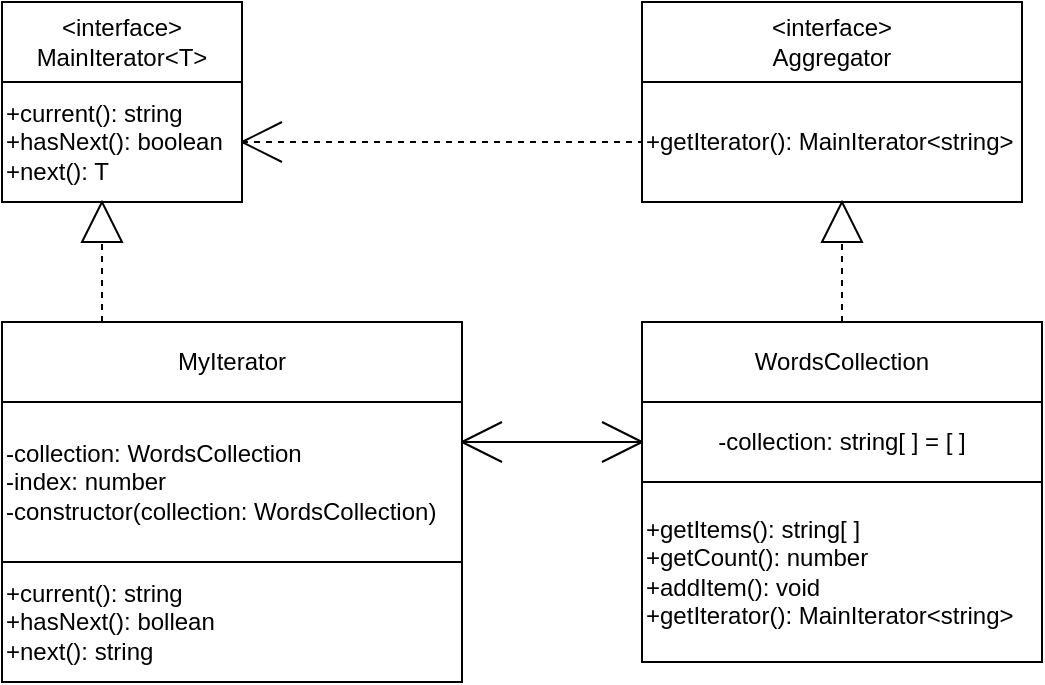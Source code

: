<mxfile>
    <diagram id="NMh-mGcWDO-Jr0XoFhyD" name="Page-1">
        <mxGraphModel dx="457" dy="336" grid="1" gridSize="10" guides="1" tooltips="1" connect="1" arrows="1" fold="1" page="1" pageScale="1" pageWidth="827" pageHeight="1169" math="0" shadow="0">
            <root>
                <mxCell id="0"/>
                <mxCell id="1" parent="0"/>
                <mxCell id="2" value="MyIterator" style="rounded=0;whiteSpace=wrap;html=1;" parent="1" vertex="1">
                    <mxGeometry x="80" y="400" width="230" height="40" as="geometry"/>
                </mxCell>
                <mxCell id="3" value="-collection: WordsCollection&lt;br&gt;-index: number&lt;br&gt;-constructor(collection: WordsCollection)" style="rounded=0;whiteSpace=wrap;html=1;align=left;" parent="1" vertex="1">
                    <mxGeometry x="80" y="440" width="230" height="80" as="geometry"/>
                </mxCell>
                <mxCell id="4" value="+current(): string&lt;br&gt;+hasNext(): bollean&lt;br&gt;+next(): string" style="rounded=0;whiteSpace=wrap;html=1;align=left;" parent="1" vertex="1">
                    <mxGeometry x="80" y="520" width="230" height="60" as="geometry"/>
                </mxCell>
                <mxCell id="5" value="&amp;lt;interface&amp;gt;&lt;br&gt;MainIterator&amp;lt;T&amp;gt;" style="rounded=0;whiteSpace=wrap;html=1;" vertex="1" parent="1">
                    <mxGeometry x="80" y="240" width="120" height="40" as="geometry"/>
                </mxCell>
                <mxCell id="6" value="+current(): string&lt;br&gt;+hasNext(): boolean&lt;br&gt;+next(): T" style="rounded=0;whiteSpace=wrap;html=1;align=left;" vertex="1" parent="1">
                    <mxGeometry x="80" y="280" width="120" height="60" as="geometry"/>
                </mxCell>
                <mxCell id="8" value="&amp;lt;interface&amp;gt;&lt;br&gt;Aggregator" style="rounded=0;whiteSpace=wrap;html=1;" vertex="1" parent="1">
                    <mxGeometry x="400" y="240" width="190" height="40" as="geometry"/>
                </mxCell>
                <mxCell id="9" value="+getIterator(): MainIterator&amp;lt;string&amp;gt;" style="rounded=0;whiteSpace=wrap;html=1;align=left;" vertex="1" parent="1">
                    <mxGeometry x="400" y="280" width="190" height="60" as="geometry"/>
                </mxCell>
                <mxCell id="10" value="WordsCollection" style="rounded=0;whiteSpace=wrap;html=1;" vertex="1" parent="1">
                    <mxGeometry x="400" y="400" width="200" height="40" as="geometry"/>
                </mxCell>
                <mxCell id="11" value="-collection: string[ ] = [ ]" style="rounded=0;whiteSpace=wrap;html=1;" vertex="1" parent="1">
                    <mxGeometry x="400" y="440" width="200" height="40" as="geometry"/>
                </mxCell>
                <mxCell id="12" value="+getItems(): string[ ]&lt;br&gt;+getCount(): number&lt;br&gt;+addItem(): void&lt;br&gt;&lt;div&gt;&lt;span&gt;+getIterator(): MainIterator&amp;lt;string&amp;gt;&lt;/span&gt;&lt;/div&gt;" style="rounded=0;whiteSpace=wrap;html=1;align=left;" vertex="1" parent="1">
                    <mxGeometry x="400" y="480" width="200" height="90" as="geometry"/>
                </mxCell>
                <mxCell id="13" value="" style="endArrow=none;dashed=1;html=1;entryX=0;entryY=0.5;entryDx=0;entryDy=0;exitX=1;exitY=0.5;exitDx=0;exitDy=0;" edge="1" parent="1" source="6" target="9">
                    <mxGeometry width="50" height="50" relative="1" as="geometry">
                        <mxPoint x="350" y="340" as="sourcePoint"/>
                        <mxPoint x="400" y="290" as="targetPoint"/>
                    </mxGeometry>
                </mxCell>
                <mxCell id="14" value="" style="endArrow=none;html=1;" edge="1" parent="1">
                    <mxGeometry width="50" height="50" relative="1" as="geometry">
                        <mxPoint x="200" y="310" as="sourcePoint"/>
                        <mxPoint x="220" y="300" as="targetPoint"/>
                    </mxGeometry>
                </mxCell>
                <mxCell id="15" value="" style="endArrow=none;html=1;" edge="1" parent="1">
                    <mxGeometry width="50" height="50" relative="1" as="geometry">
                        <mxPoint x="200" y="310" as="sourcePoint"/>
                        <mxPoint x="220" y="320" as="targetPoint"/>
                    </mxGeometry>
                </mxCell>
                <mxCell id="16" value="" style="endArrow=none;dashed=1;html=1;" edge="1" parent="1">
                    <mxGeometry width="50" height="50" relative="1" as="geometry">
                        <mxPoint x="130" y="400" as="sourcePoint"/>
                        <mxPoint x="130" y="360" as="targetPoint"/>
                    </mxGeometry>
                </mxCell>
                <mxCell id="17" value="" style="triangle;whiteSpace=wrap;html=1;rotation=-90;" vertex="1" parent="1">
                    <mxGeometry x="120" y="340" width="20" height="20" as="geometry"/>
                </mxCell>
                <mxCell id="18" value="" style="endArrow=none;html=1;entryX=0;entryY=0.5;entryDx=0;entryDy=0;" edge="1" parent="1" target="11">
                    <mxGeometry width="50" height="50" relative="1" as="geometry">
                        <mxPoint x="310" y="460" as="sourcePoint"/>
                        <mxPoint x="360" y="410" as="targetPoint"/>
                    </mxGeometry>
                </mxCell>
                <mxCell id="19" value="" style="endArrow=none;html=1;" edge="1" parent="1">
                    <mxGeometry width="50" height="50" relative="1" as="geometry">
                        <mxPoint x="310" y="460" as="sourcePoint"/>
                        <mxPoint x="330" y="450" as="targetPoint"/>
                    </mxGeometry>
                </mxCell>
                <mxCell id="20" value="" style="endArrow=none;html=1;" edge="1" parent="1">
                    <mxGeometry width="50" height="50" relative="1" as="geometry">
                        <mxPoint x="310" y="460" as="sourcePoint"/>
                        <mxPoint x="330" y="470" as="targetPoint"/>
                    </mxGeometry>
                </mxCell>
                <mxCell id="21" value="" style="endArrow=none;html=1;" edge="1" parent="1">
                    <mxGeometry width="50" height="50" relative="1" as="geometry">
                        <mxPoint x="380" y="470" as="sourcePoint"/>
                        <mxPoint x="400" y="460" as="targetPoint"/>
                    </mxGeometry>
                </mxCell>
                <mxCell id="22" value="" style="endArrow=none;html=1;entryX=0;entryY=0.5;entryDx=0;entryDy=0;" edge="1" parent="1" target="11">
                    <mxGeometry width="50" height="50" relative="1" as="geometry">
                        <mxPoint x="380" y="450" as="sourcePoint"/>
                        <mxPoint x="410" y="470" as="targetPoint"/>
                    </mxGeometry>
                </mxCell>
                <mxCell id="24" value="" style="endArrow=none;dashed=1;html=1;" edge="1" parent="1">
                    <mxGeometry width="50" height="50" relative="1" as="geometry">
                        <mxPoint x="500" y="400" as="sourcePoint"/>
                        <mxPoint x="500" y="360" as="targetPoint"/>
                    </mxGeometry>
                </mxCell>
                <mxCell id="25" value="" style="triangle;whiteSpace=wrap;html=1;rotation=-90;" vertex="1" parent="1">
                    <mxGeometry x="490" y="340" width="20" height="20" as="geometry"/>
                </mxCell>
            </root>
        </mxGraphModel>
    </diagram>
</mxfile>